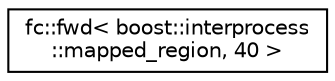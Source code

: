 digraph "Graphical Class Hierarchy"
{
  edge [fontname="Helvetica",fontsize="10",labelfontname="Helvetica",labelfontsize="10"];
  node [fontname="Helvetica",fontsize="10",shape=record];
  rankdir="LR";
  Node0 [label="fc::fwd\< boost::interprocess\l::mapped_region, 40 \>",height=0.2,width=0.4,color="black", fillcolor="white", style="filled",URL="$classfc_1_1fwd.html"];
}
